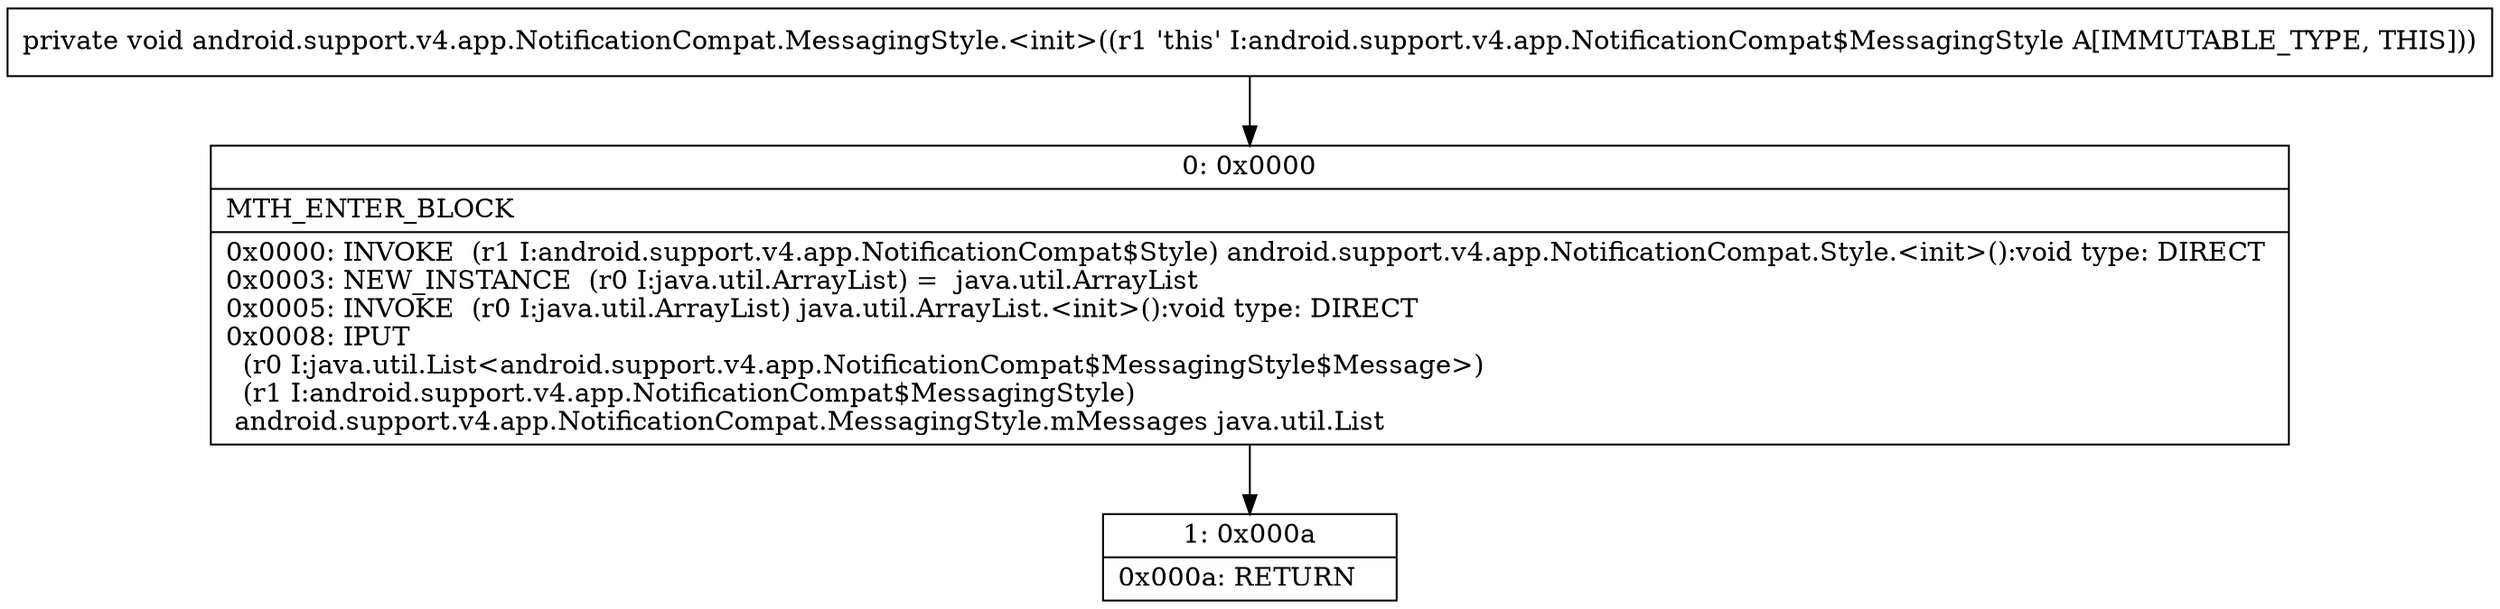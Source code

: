 digraph "CFG forandroid.support.v4.app.NotificationCompat.MessagingStyle.\<init\>()V" {
Node_0 [shape=record,label="{0\:\ 0x0000|MTH_ENTER_BLOCK\l|0x0000: INVOKE  (r1 I:android.support.v4.app.NotificationCompat$Style) android.support.v4.app.NotificationCompat.Style.\<init\>():void type: DIRECT \l0x0003: NEW_INSTANCE  (r0 I:java.util.ArrayList) =  java.util.ArrayList \l0x0005: INVOKE  (r0 I:java.util.ArrayList) java.util.ArrayList.\<init\>():void type: DIRECT \l0x0008: IPUT  \l  (r0 I:java.util.List\<android.support.v4.app.NotificationCompat$MessagingStyle$Message\>)\l  (r1 I:android.support.v4.app.NotificationCompat$MessagingStyle)\l android.support.v4.app.NotificationCompat.MessagingStyle.mMessages java.util.List \l}"];
Node_1 [shape=record,label="{1\:\ 0x000a|0x000a: RETURN   \l}"];
MethodNode[shape=record,label="{private void android.support.v4.app.NotificationCompat.MessagingStyle.\<init\>((r1 'this' I:android.support.v4.app.NotificationCompat$MessagingStyle A[IMMUTABLE_TYPE, THIS])) }"];
MethodNode -> Node_0;
Node_0 -> Node_1;
}

